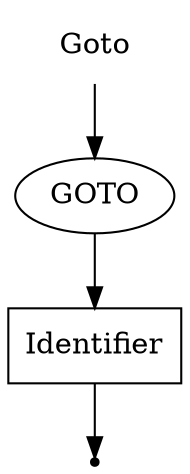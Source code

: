 digraph Goto {
  start [label="Goto" shape=plaintext];
  A [label="GOTO" shape=oval];
  B [label="Identifier" shape=box];
  end [label="" shape=point];
  start -> A;
  A -> B;
  B -> end;
}